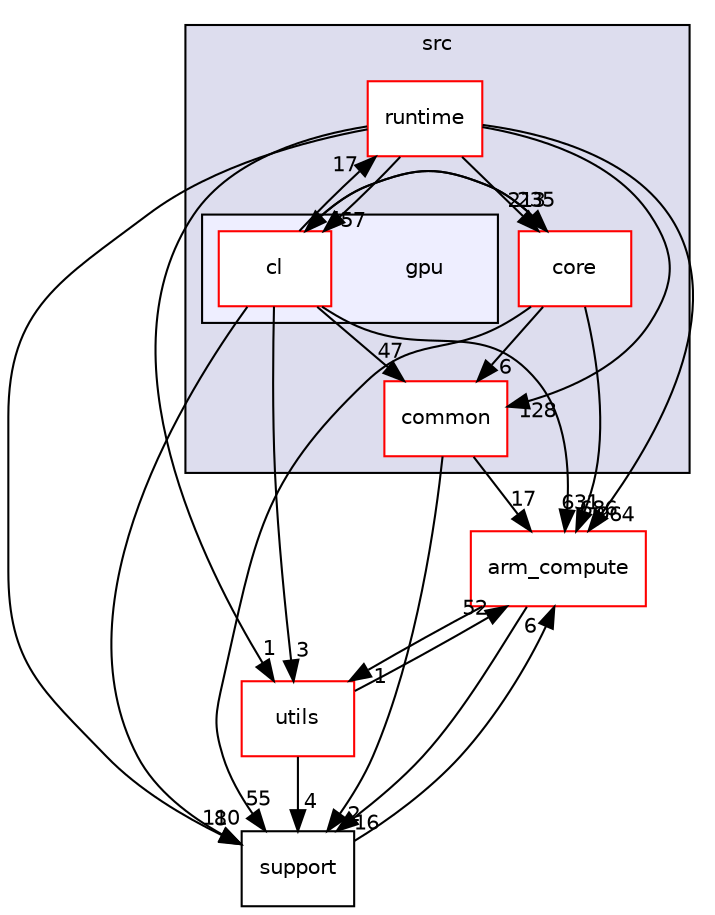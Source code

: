 digraph "src/gpu" {
  compound=true
  node [ fontsize="10", fontname="Helvetica"];
  edge [ labelfontsize="10", labelfontname="Helvetica"];
  subgraph clusterdir_68267d1309a1af8e8297ef4c3efbcdba {
    graph [ bgcolor="#ddddee", pencolor="black", label="src" fontname="Helvetica", fontsize="10", URL="dir_68267d1309a1af8e8297ef4c3efbcdba.xhtml"]
  dir_aebb8dcc11953d78e620bbef0b9e2183 [shape=box label="core" fillcolor="white" style="filled" color="red" URL="dir_aebb8dcc11953d78e620bbef0b9e2183.xhtml"];
  dir_bf9f26469d00835ba20ff8d80ee5a804 [shape=box label="runtime" fillcolor="white" style="filled" color="red" URL="dir_bf9f26469d00835ba20ff8d80ee5a804.xhtml"];
  dir_fdedb0aba14d44ce9d99bc100e026e6a [shape=box label="common" fillcolor="white" style="filled" color="red" URL="dir_fdedb0aba14d44ce9d99bc100e026e6a.xhtml"];
  subgraph clusterdir_cf895c1ed808af158264b2f3d8d7f8f0 {
    graph [ bgcolor="#eeeeff", pencolor="black", label="" URL="dir_cf895c1ed808af158264b2f3d8d7f8f0.xhtml"];
    dir_cf895c1ed808af158264b2f3d8d7f8f0 [shape=plaintext label="gpu"];
  dir_3fd6b49eea07a5dd89d90722d8b4e77f [shape=box label="cl" fillcolor="white" style="filled" color="red" URL="dir_3fd6b49eea07a5dd89d90722d8b4e77f.xhtml"];
  }
  }
  dir_214608ef36d61442cb2b0c1c4e9a7def [shape=box label="arm_compute" fillcolor="white" style="filled" color="red" URL="dir_214608ef36d61442cb2b0c1c4e9a7def.xhtml"];
  dir_5815af820a9cc9481f1d0990a0d60286 [shape=box label="support" URL="dir_5815af820a9cc9481f1d0990a0d60286.xhtml"];
  dir_cbdb8362360e11eafe2fa3bc74cf0ffd [shape=box label="utils" fillcolor="white" style="filled" color="red" URL="dir_cbdb8362360e11eafe2fa3bc74cf0ffd.xhtml"];
  dir_3fd6b49eea07a5dd89d90722d8b4e77f->dir_214608ef36d61442cb2b0c1c4e9a7def [headlabel="631", labeldistance=1.5 headhref="dir_000005_000000.xhtml"];
  dir_3fd6b49eea07a5dd89d90722d8b4e77f->dir_aebb8dcc11953d78e620bbef0b9e2183 [headlabel="235", labeldistance=1.5 headhref="dir_000005_000017.xhtml"];
  dir_3fd6b49eea07a5dd89d90722d8b4e77f->dir_bf9f26469d00835ba20ff8d80ee5a804 [headlabel="17", labeldistance=1.5 headhref="dir_000005_000035.xhtml"];
  dir_3fd6b49eea07a5dd89d90722d8b4e77f->dir_fdedb0aba14d44ce9d99bc100e026e6a [headlabel="47", labeldistance=1.5 headhref="dir_000005_000016.xhtml"];
  dir_3fd6b49eea07a5dd89d90722d8b4e77f->dir_5815af820a9cc9481f1d0990a0d60286 [headlabel="110", labeldistance=1.5 headhref="dir_000005_000031.xhtml"];
  dir_3fd6b49eea07a5dd89d90722d8b4e77f->dir_cbdb8362360e11eafe2fa3bc74cf0ffd [headlabel="3", labeldistance=1.5 headhref="dir_000005_000041.xhtml"];
  dir_cbdb8362360e11eafe2fa3bc74cf0ffd->dir_214608ef36d61442cb2b0c1c4e9a7def [headlabel="52", labeldistance=1.5 headhref="dir_000041_000000.xhtml"];
  dir_cbdb8362360e11eafe2fa3bc74cf0ffd->dir_5815af820a9cc9481f1d0990a0d60286 [headlabel="4", labeldistance=1.5 headhref="dir_000041_000031.xhtml"];
  dir_214608ef36d61442cb2b0c1c4e9a7def->dir_5815af820a9cc9481f1d0990a0d60286 [headlabel="16", labeldistance=1.5 headhref="dir_000000_000031.xhtml"];
  dir_214608ef36d61442cb2b0c1c4e9a7def->dir_cbdb8362360e11eafe2fa3bc74cf0ffd [headlabel="1", labeldistance=1.5 headhref="dir_000000_000041.xhtml"];
  dir_aebb8dcc11953d78e620bbef0b9e2183->dir_214608ef36d61442cb2b0c1c4e9a7def [headlabel="686", labeldistance=1.5 headhref="dir_000017_000000.xhtml"];
  dir_aebb8dcc11953d78e620bbef0b9e2183->dir_3fd6b49eea07a5dd89d90722d8b4e77f [headlabel="4", labeldistance=1.5 headhref="dir_000017_000005.xhtml"];
  dir_aebb8dcc11953d78e620bbef0b9e2183->dir_5815af820a9cc9481f1d0990a0d60286 [headlabel="55", labeldistance=1.5 headhref="dir_000017_000031.xhtml"];
  dir_aebb8dcc11953d78e620bbef0b9e2183->dir_fdedb0aba14d44ce9d99bc100e026e6a [headlabel="6", labeldistance=1.5 headhref="dir_000017_000016.xhtml"];
  dir_bf9f26469d00835ba20ff8d80ee5a804->dir_214608ef36d61442cb2b0c1c4e9a7def [headlabel="964", labeldistance=1.5 headhref="dir_000035_000000.xhtml"];
  dir_bf9f26469d00835ba20ff8d80ee5a804->dir_3fd6b49eea07a5dd89d90722d8b4e77f [headlabel="57", labeldistance=1.5 headhref="dir_000035_000005.xhtml"];
  dir_bf9f26469d00835ba20ff8d80ee5a804->dir_5815af820a9cc9481f1d0990a0d60286 [headlabel="8", labeldistance=1.5 headhref="dir_000035_000031.xhtml"];
  dir_bf9f26469d00835ba20ff8d80ee5a804->dir_aebb8dcc11953d78e620bbef0b9e2183 [headlabel="213", labeldistance=1.5 headhref="dir_000035_000017.xhtml"];
  dir_bf9f26469d00835ba20ff8d80ee5a804->dir_cbdb8362360e11eafe2fa3bc74cf0ffd [headlabel="1", labeldistance=1.5 headhref="dir_000035_000041.xhtml"];
  dir_bf9f26469d00835ba20ff8d80ee5a804->dir_fdedb0aba14d44ce9d99bc100e026e6a [headlabel="128", labeldistance=1.5 headhref="dir_000035_000016.xhtml"];
  dir_5815af820a9cc9481f1d0990a0d60286->dir_214608ef36d61442cb2b0c1c4e9a7def [headlabel="6", labeldistance=1.5 headhref="dir_000031_000000.xhtml"];
  dir_fdedb0aba14d44ce9d99bc100e026e6a->dir_214608ef36d61442cb2b0c1c4e9a7def [headlabel="17", labeldistance=1.5 headhref="dir_000016_000000.xhtml"];
  dir_fdedb0aba14d44ce9d99bc100e026e6a->dir_5815af820a9cc9481f1d0990a0d60286 [headlabel="2", labeldistance=1.5 headhref="dir_000016_000031.xhtml"];
}
